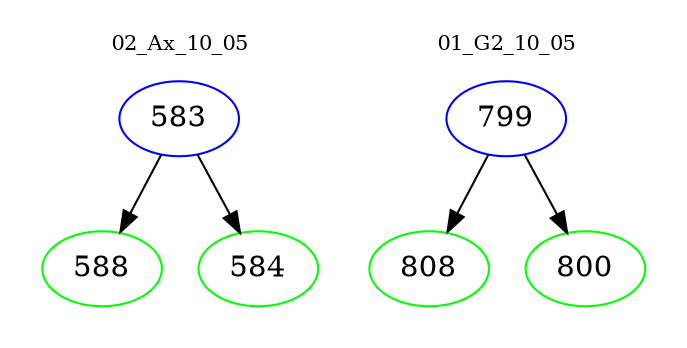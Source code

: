 digraph{
subgraph cluster_0 {
color = white
label = "02_Ax_10_05";
fontsize=10;
T0_583 [label="583", color="blue"]
T0_583 -> T0_588 [color="black"]
T0_588 [label="588", color="green"]
T0_583 -> T0_584 [color="black"]
T0_584 [label="584", color="green"]
}
subgraph cluster_1 {
color = white
label = "01_G2_10_05";
fontsize=10;
T1_799 [label="799", color="blue"]
T1_799 -> T1_808 [color="black"]
T1_808 [label="808", color="green"]
T1_799 -> T1_800 [color="black"]
T1_800 [label="800", color="green"]
}
}

